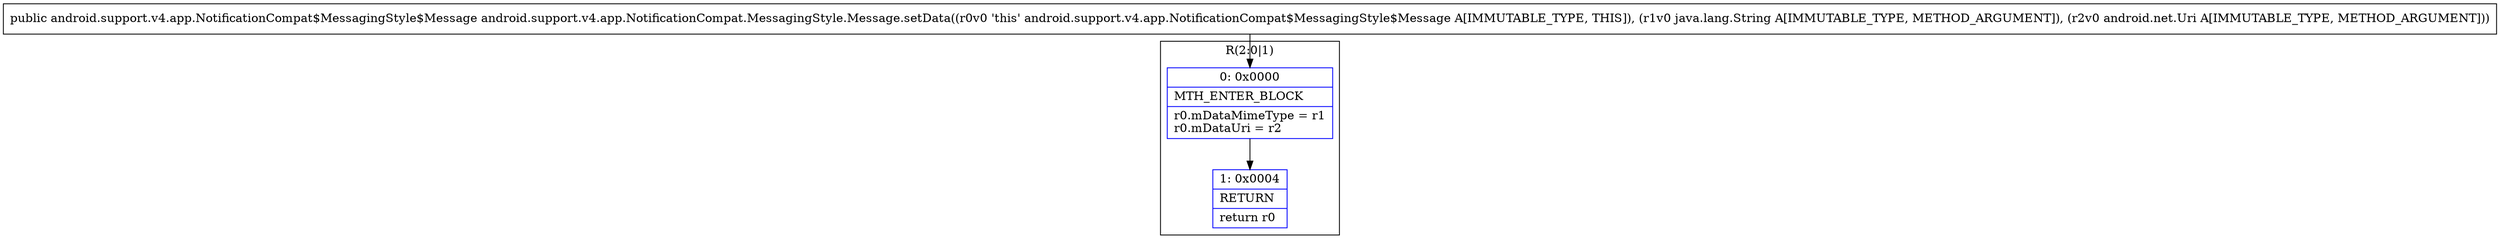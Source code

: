 digraph "CFG forandroid.support.v4.app.NotificationCompat.MessagingStyle.Message.setData(Ljava\/lang\/String;Landroid\/net\/Uri;)Landroid\/support\/v4\/app\/NotificationCompat$MessagingStyle$Message;" {
subgraph cluster_Region_410693124 {
label = "R(2:0|1)";
node [shape=record,color=blue];
Node_0 [shape=record,label="{0\:\ 0x0000|MTH_ENTER_BLOCK\l|r0.mDataMimeType = r1\lr0.mDataUri = r2\l}"];
Node_1 [shape=record,label="{1\:\ 0x0004|RETURN\l|return r0\l}"];
}
MethodNode[shape=record,label="{public android.support.v4.app.NotificationCompat$MessagingStyle$Message android.support.v4.app.NotificationCompat.MessagingStyle.Message.setData((r0v0 'this' android.support.v4.app.NotificationCompat$MessagingStyle$Message A[IMMUTABLE_TYPE, THIS]), (r1v0 java.lang.String A[IMMUTABLE_TYPE, METHOD_ARGUMENT]), (r2v0 android.net.Uri A[IMMUTABLE_TYPE, METHOD_ARGUMENT])) }"];
MethodNode -> Node_0;
Node_0 -> Node_1;
}

